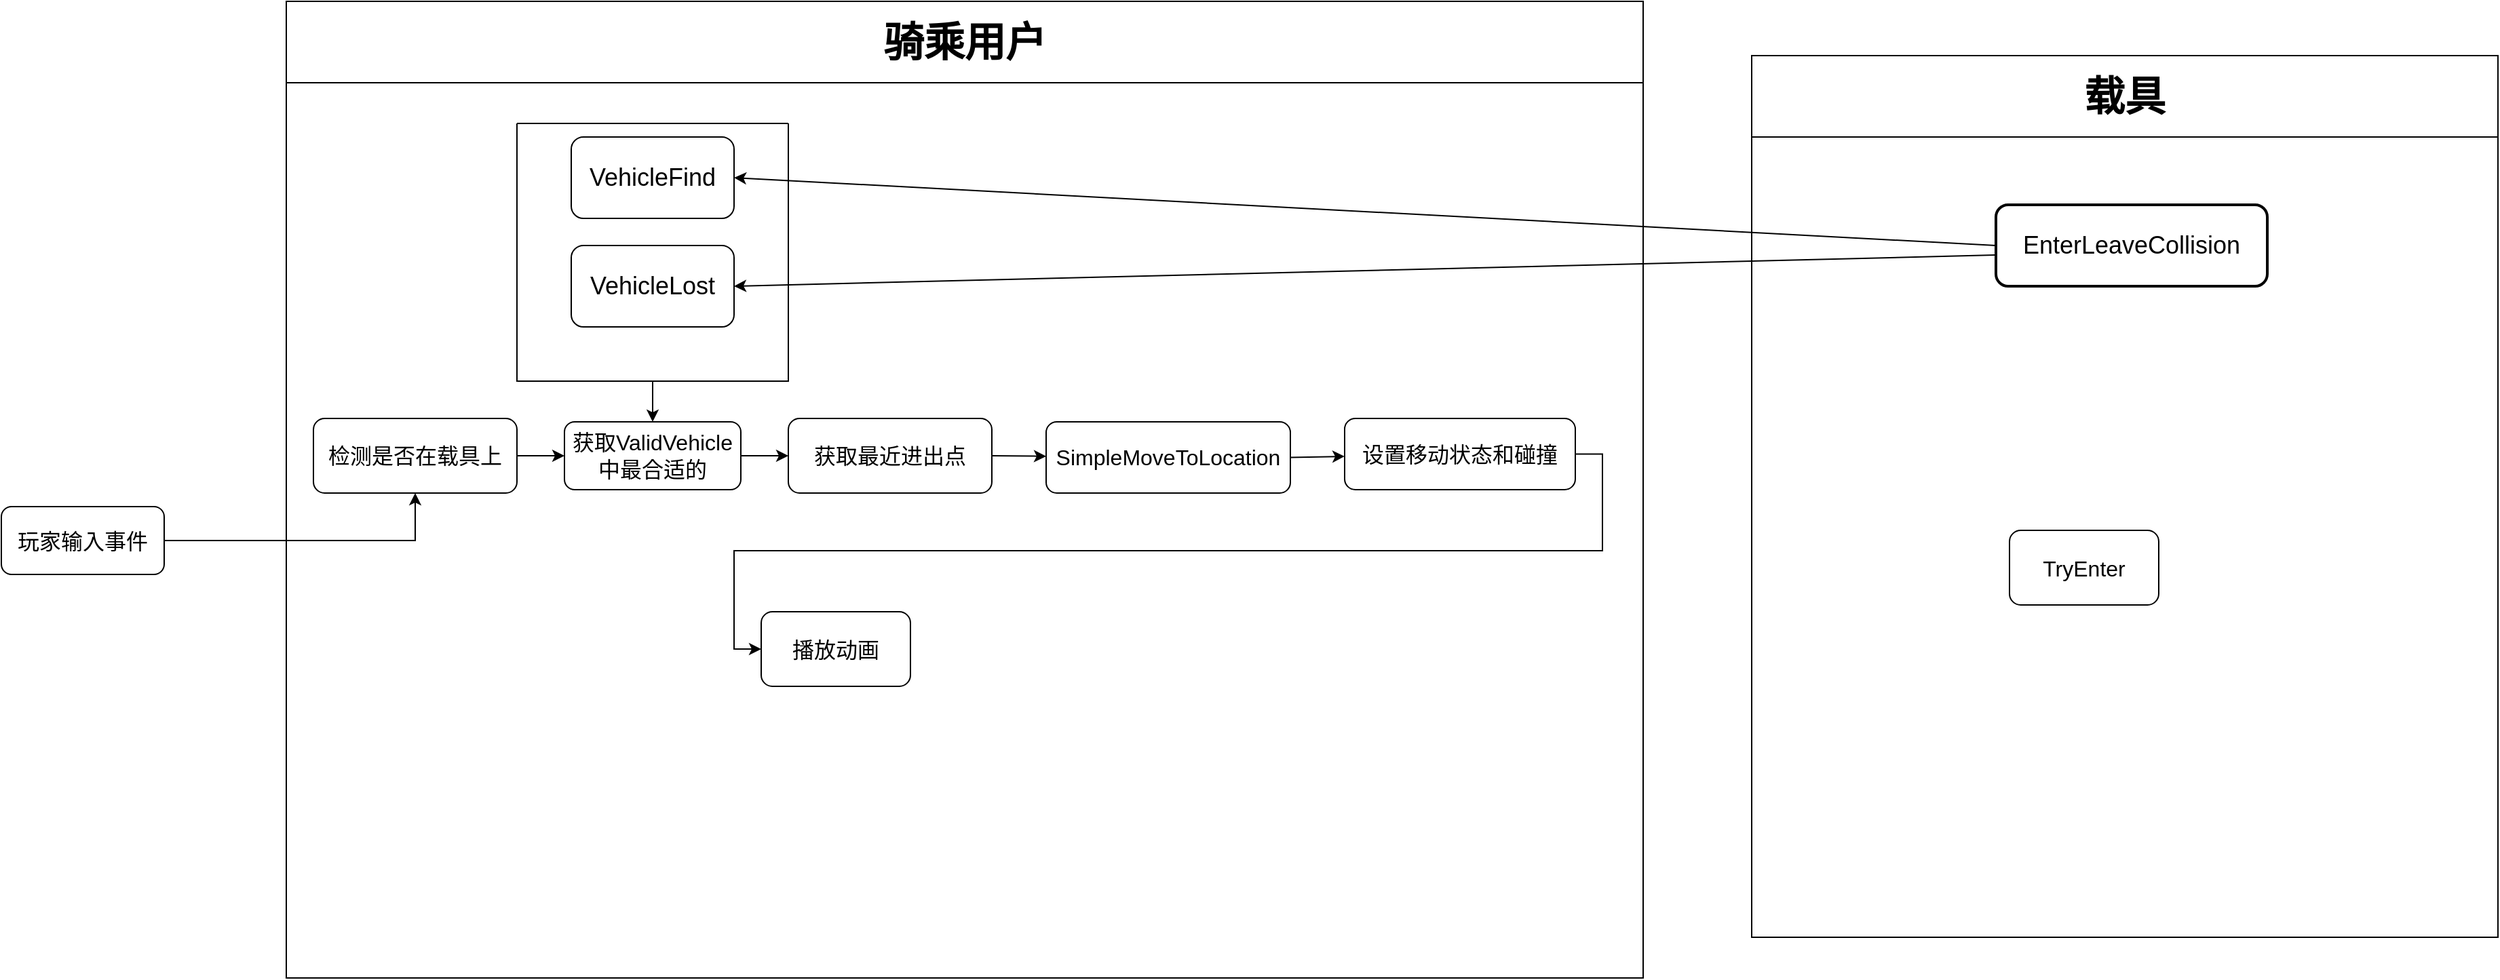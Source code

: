 <mxfile version="26.0.16">
  <diagram name="第 1 页" id="gDU1b_FPKUj2_BpZ1eFG">
    <mxGraphModel dx="2901" dy="2267" grid="1" gridSize="10" guides="1" tooltips="1" connect="1" arrows="1" fold="1" page="1" pageScale="1" pageWidth="827" pageHeight="1169" math="0" shadow="0">
      <root>
        <mxCell id="0" />
        <mxCell id="1" parent="0" />
        <mxCell id="uNpfINHXBhPcbjjiFxd6-16" style="edgeStyle=orthogonalEdgeStyle;rounded=0;orthogonalLoop=1;jettySize=auto;html=1;exitX=1;exitY=0.5;exitDx=0;exitDy=0;" edge="1" parent="1" source="uNpfINHXBhPcbjjiFxd6-2" target="uNpfINHXBhPcbjjiFxd6-15">
          <mxGeometry relative="1" as="geometry" />
        </mxCell>
        <mxCell id="uNpfINHXBhPcbjjiFxd6-2" value="&lt;font style=&quot;font-size: 16px;&quot;&gt;玩家输入事件&lt;/font&gt;" style="rounded=1;whiteSpace=wrap;html=1;" vertex="1" parent="1">
          <mxGeometry x="-770" y="202.5" width="120" height="50" as="geometry" />
        </mxCell>
        <mxCell id="uNpfINHXBhPcbjjiFxd6-8" value="&lt;font style=&quot;font-size: 30px;&quot;&gt;载具&lt;/font&gt;" style="swimlane;whiteSpace=wrap;html=1;startSize=60;" vertex="1" parent="1">
          <mxGeometry x="520" y="-130" width="550" height="650" as="geometry" />
        </mxCell>
        <mxCell id="uNpfINHXBhPcbjjiFxd6-5" value="&lt;span style=&quot;font-size: 18px;&quot;&gt;EnterLeaveCollision&lt;/span&gt;" style="rounded=1;whiteSpace=wrap;html=1;strokeWidth=2;" vertex="1" parent="uNpfINHXBhPcbjjiFxd6-8">
          <mxGeometry x="180" y="110" width="200" height="60" as="geometry" />
        </mxCell>
        <mxCell id="uNpfINHXBhPcbjjiFxd6-32" value="&lt;span style=&quot;font-size: 16px;&quot;&gt;TryEnter&lt;/span&gt;" style="rounded=1;whiteSpace=wrap;html=1;" vertex="1" parent="uNpfINHXBhPcbjjiFxd6-8">
          <mxGeometry x="190" y="350" width="110" height="55" as="geometry" />
        </mxCell>
        <mxCell id="uNpfINHXBhPcbjjiFxd6-10" value="&lt;span style=&quot;font-size: 30px;&quot;&gt;骑乘用户&lt;/span&gt;" style="swimlane;whiteSpace=wrap;html=1;startSize=60;" vertex="1" parent="1">
          <mxGeometry x="-560" y="-170" width="1000" height="720" as="geometry" />
        </mxCell>
        <mxCell id="uNpfINHXBhPcbjjiFxd6-7" value="&lt;span style=&quot;font-size: 18px;&quot;&gt;VehicleLost&lt;/span&gt;" style="rounded=1;whiteSpace=wrap;html=1;" vertex="1" parent="uNpfINHXBhPcbjjiFxd6-10">
          <mxGeometry x="210" y="180" width="120" height="60" as="geometry" />
        </mxCell>
        <mxCell id="uNpfINHXBhPcbjjiFxd6-6" value="&lt;span style=&quot;font-size: 18px;&quot;&gt;VehicleFind&lt;/span&gt;" style="rounded=1;whiteSpace=wrap;html=1;" vertex="1" parent="uNpfINHXBhPcbjjiFxd6-10">
          <mxGeometry x="210" y="100" width="120" height="60" as="geometry" />
        </mxCell>
        <mxCell id="uNpfINHXBhPcbjjiFxd6-34" style="edgeStyle=orthogonalEdgeStyle;rounded=0;orthogonalLoop=1;jettySize=auto;html=1;exitX=1;exitY=0.5;exitDx=0;exitDy=0;entryX=0;entryY=0.5;entryDx=0;entryDy=0;" edge="1" parent="uNpfINHXBhPcbjjiFxd6-10" source="uNpfINHXBhPcbjjiFxd6-15" target="uNpfINHXBhPcbjjiFxd6-19">
          <mxGeometry relative="1" as="geometry" />
        </mxCell>
        <mxCell id="uNpfINHXBhPcbjjiFxd6-15" value="&lt;font style=&quot;font-size: 16px;&quot;&gt;检测是否在载具上&lt;/font&gt;" style="rounded=1;whiteSpace=wrap;html=1;" vertex="1" parent="uNpfINHXBhPcbjjiFxd6-10">
          <mxGeometry x="20" y="307.5" width="150" height="55" as="geometry" />
        </mxCell>
        <mxCell id="uNpfINHXBhPcbjjiFxd6-24" style="edgeStyle=orthogonalEdgeStyle;rounded=0;orthogonalLoop=1;jettySize=auto;html=1;exitX=1;exitY=0.5;exitDx=0;exitDy=0;" edge="1" parent="uNpfINHXBhPcbjjiFxd6-10" source="uNpfINHXBhPcbjjiFxd6-19" target="uNpfINHXBhPcbjjiFxd6-23">
          <mxGeometry relative="1" as="geometry" />
        </mxCell>
        <mxCell id="uNpfINHXBhPcbjjiFxd6-19" value="&lt;span style=&quot;font-size: 16px;&quot;&gt;获取ValidVehicle中最合适的&lt;/span&gt;" style="rounded=1;whiteSpace=wrap;html=1;" vertex="1" parent="uNpfINHXBhPcbjjiFxd6-10">
          <mxGeometry x="205" y="310" width="130" height="50" as="geometry" />
        </mxCell>
        <mxCell id="uNpfINHXBhPcbjjiFxd6-22" style="rounded=0;orthogonalLoop=1;jettySize=auto;html=1;exitX=0.5;exitY=1;exitDx=0;exitDy=0;entryX=0.5;entryY=0;entryDx=0;entryDy=0;" edge="1" parent="uNpfINHXBhPcbjjiFxd6-10" source="uNpfINHXBhPcbjjiFxd6-21" target="uNpfINHXBhPcbjjiFxd6-19">
          <mxGeometry relative="1" as="geometry" />
        </mxCell>
        <mxCell id="uNpfINHXBhPcbjjiFxd6-21" value="" style="swimlane;startSize=0;" vertex="1" parent="uNpfINHXBhPcbjjiFxd6-10">
          <mxGeometry x="170" y="90" width="200" height="190" as="geometry" />
        </mxCell>
        <mxCell id="uNpfINHXBhPcbjjiFxd6-27" style="rounded=0;orthogonalLoop=1;jettySize=auto;html=1;exitX=1;exitY=0.5;exitDx=0;exitDy=0;" edge="1" parent="uNpfINHXBhPcbjjiFxd6-10" source="uNpfINHXBhPcbjjiFxd6-23" target="uNpfINHXBhPcbjjiFxd6-26">
          <mxGeometry relative="1" as="geometry" />
        </mxCell>
        <mxCell id="uNpfINHXBhPcbjjiFxd6-23" value="&lt;span style=&quot;font-size: 16px;&quot;&gt;获取最近进出点&lt;/span&gt;" style="rounded=1;whiteSpace=wrap;html=1;" vertex="1" parent="uNpfINHXBhPcbjjiFxd6-10">
          <mxGeometry x="370" y="307.5" width="150" height="55" as="geometry" />
        </mxCell>
        <mxCell id="uNpfINHXBhPcbjjiFxd6-26" value="&lt;span style=&quot;font-size: 16px;&quot;&gt;SimpleMoveToLocation&lt;/span&gt;" style="rounded=1;whiteSpace=wrap;html=1;" vertex="1" parent="uNpfINHXBhPcbjjiFxd6-10">
          <mxGeometry x="560" y="310" width="180" height="52.5" as="geometry" />
        </mxCell>
        <mxCell id="uNpfINHXBhPcbjjiFxd6-30" value="&lt;span style=&quot;font-size: 16px;&quot;&gt;播放动画&lt;/span&gt;" style="rounded=1;whiteSpace=wrap;html=1;" vertex="1" parent="uNpfINHXBhPcbjjiFxd6-10">
          <mxGeometry x="350" y="450" width="110" height="55" as="geometry" />
        </mxCell>
        <mxCell id="uNpfINHXBhPcbjjiFxd6-28" value="&lt;span style=&quot;font-size: 16px;&quot;&gt;设置移动状态和碰撞&lt;/span&gt;" style="rounded=1;whiteSpace=wrap;html=1;" vertex="1" parent="uNpfINHXBhPcbjjiFxd6-10">
          <mxGeometry x="780" y="307.5" width="170" height="52.5" as="geometry" />
        </mxCell>
        <mxCell id="uNpfINHXBhPcbjjiFxd6-29" style="rounded=0;orthogonalLoop=1;jettySize=auto;html=1;exitX=1;exitY=0.5;exitDx=0;exitDy=0;" edge="1" parent="uNpfINHXBhPcbjjiFxd6-10" source="uNpfINHXBhPcbjjiFxd6-26" target="uNpfINHXBhPcbjjiFxd6-28">
          <mxGeometry relative="1" as="geometry" />
        </mxCell>
        <mxCell id="uNpfINHXBhPcbjjiFxd6-31" style="edgeStyle=orthogonalEdgeStyle;rounded=0;orthogonalLoop=1;jettySize=auto;html=1;exitX=1;exitY=0.5;exitDx=0;exitDy=0;entryX=0;entryY=0.5;entryDx=0;entryDy=0;" edge="1" parent="uNpfINHXBhPcbjjiFxd6-10" source="uNpfINHXBhPcbjjiFxd6-28" target="uNpfINHXBhPcbjjiFxd6-30">
          <mxGeometry relative="1" as="geometry" />
        </mxCell>
        <mxCell id="uNpfINHXBhPcbjjiFxd6-13" value="" style="endArrow=classic;html=1;rounded=0;entryX=1;entryY=0.5;entryDx=0;entryDy=0;exitX=0;exitY=0.5;exitDx=0;exitDy=0;" edge="1" parent="1" source="uNpfINHXBhPcbjjiFxd6-5" target="uNpfINHXBhPcbjjiFxd6-6">
          <mxGeometry width="50" height="50" relative="1" as="geometry">
            <mxPoint x="310" y="60" as="sourcePoint" />
            <mxPoint x="120" y="40" as="targetPoint" />
          </mxGeometry>
        </mxCell>
        <mxCell id="uNpfINHXBhPcbjjiFxd6-14" value="" style="endArrow=classic;html=1;rounded=0;entryX=1;entryY=0.5;entryDx=0;entryDy=0;exitX=-0.002;exitY=0.617;exitDx=0;exitDy=0;exitPerimeter=0;" edge="1" parent="1" source="uNpfINHXBhPcbjjiFxd6-5" target="uNpfINHXBhPcbjjiFxd6-7">
          <mxGeometry width="50" height="50" relative="1" as="geometry">
            <mxPoint x="310" y="60" as="sourcePoint" />
            <mxPoint x="-170" y="30" as="targetPoint" />
          </mxGeometry>
        </mxCell>
      </root>
    </mxGraphModel>
  </diagram>
</mxfile>
